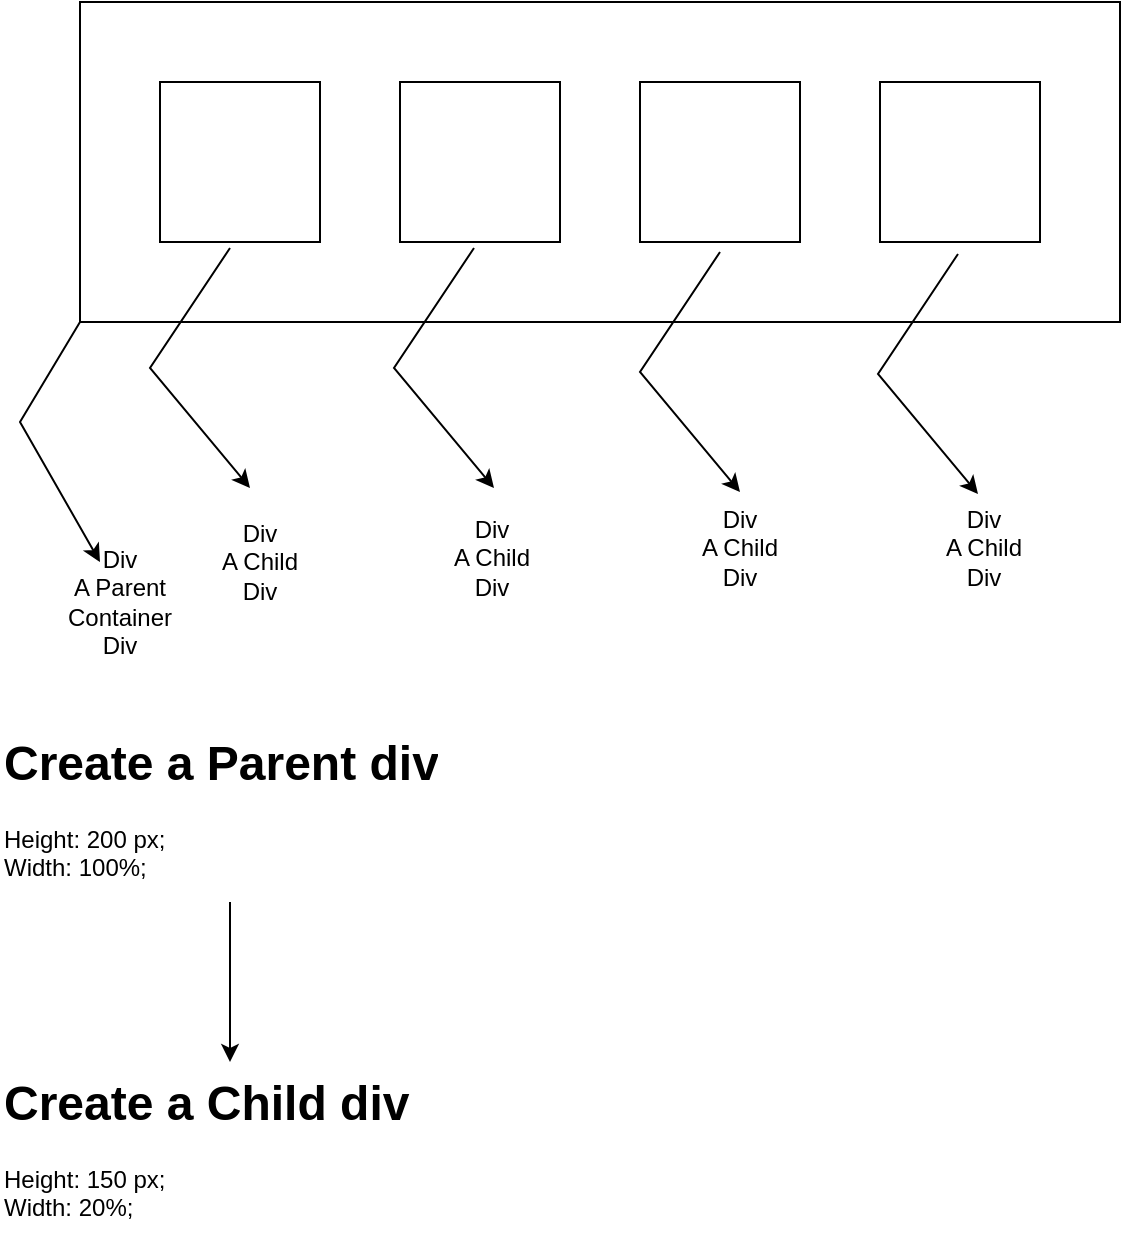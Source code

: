 <mxfile version="24.2.5" type="device">
  <diagram name="Page-1" id="3phf7SipF8KTrHO5NqW1">
    <mxGraphModel dx="1036" dy="614" grid="1" gridSize="10" guides="1" tooltips="1" connect="1" arrows="1" fold="1" page="1" pageScale="1" pageWidth="850" pageHeight="1100" math="0" shadow="0">
      <root>
        <mxCell id="0" />
        <mxCell id="1" parent="0" />
        <mxCell id="FsWtdMYFUpcPrq6jOfGe-1" value="" style="whiteSpace=wrap;html=1;fillColor=none;" vertex="1" parent="1">
          <mxGeometry x="160" y="200" width="520" height="160" as="geometry" />
        </mxCell>
        <mxCell id="FsWtdMYFUpcPrq6jOfGe-3" value="" style="whiteSpace=wrap;html=1;aspect=fixed;" vertex="1" parent="1">
          <mxGeometry x="200" y="240" width="80" height="80" as="geometry" />
        </mxCell>
        <mxCell id="FsWtdMYFUpcPrq6jOfGe-4" value="" style="whiteSpace=wrap;html=1;aspect=fixed;" vertex="1" parent="1">
          <mxGeometry x="320" y="240" width="80" height="80" as="geometry" />
        </mxCell>
        <mxCell id="FsWtdMYFUpcPrq6jOfGe-5" value="" style="whiteSpace=wrap;html=1;aspect=fixed;" vertex="1" parent="1">
          <mxGeometry x="440" y="240" width="80" height="80" as="geometry" />
        </mxCell>
        <mxCell id="FsWtdMYFUpcPrq6jOfGe-6" value="" style="whiteSpace=wrap;html=1;aspect=fixed;" vertex="1" parent="1">
          <mxGeometry x="560" y="240" width="80" height="80" as="geometry" />
        </mxCell>
        <mxCell id="FsWtdMYFUpcPrq6jOfGe-7" value="Div&lt;div&gt;A Parent Container Div&lt;/div&gt;" style="text;html=1;align=center;verticalAlign=middle;whiteSpace=wrap;rounded=0;" vertex="1" parent="1">
          <mxGeometry x="150" y="490" width="60" height="20" as="geometry" />
        </mxCell>
        <mxCell id="FsWtdMYFUpcPrq6jOfGe-8" value="" style="endArrow=classic;html=1;rounded=0;exitX=0;exitY=1;exitDx=0;exitDy=0;" edge="1" parent="1" source="FsWtdMYFUpcPrq6jOfGe-1">
          <mxGeometry width="50" height="50" relative="1" as="geometry">
            <mxPoint x="400" y="440" as="sourcePoint" />
            <mxPoint x="170" y="480" as="targetPoint" />
            <Array as="points">
              <mxPoint x="130" y="410" />
            </Array>
          </mxGeometry>
        </mxCell>
        <mxCell id="FsWtdMYFUpcPrq6jOfGe-9" value="" style="endArrow=classic;html=1;rounded=0;exitX=0;exitY=1;exitDx=0;exitDy=0;" edge="1" parent="1">
          <mxGeometry width="50" height="50" relative="1" as="geometry">
            <mxPoint x="235" y="323" as="sourcePoint" />
            <mxPoint x="245" y="443" as="targetPoint" />
            <Array as="points">
              <mxPoint x="195" y="383" />
            </Array>
          </mxGeometry>
        </mxCell>
        <mxCell id="FsWtdMYFUpcPrq6jOfGe-10" value="" style="endArrow=classic;html=1;rounded=0;exitX=0;exitY=1;exitDx=0;exitDy=0;" edge="1" parent="1">
          <mxGeometry width="50" height="50" relative="1" as="geometry">
            <mxPoint x="357" y="323" as="sourcePoint" />
            <mxPoint x="367" y="443" as="targetPoint" />
            <Array as="points">
              <mxPoint x="317" y="383" />
            </Array>
          </mxGeometry>
        </mxCell>
        <mxCell id="FsWtdMYFUpcPrq6jOfGe-11" value="" style="endArrow=classic;html=1;rounded=0;exitX=0;exitY=1;exitDx=0;exitDy=0;" edge="1" parent="1">
          <mxGeometry width="50" height="50" relative="1" as="geometry">
            <mxPoint x="480" y="325" as="sourcePoint" />
            <mxPoint x="490" y="445" as="targetPoint" />
            <Array as="points">
              <mxPoint x="440" y="385" />
            </Array>
          </mxGeometry>
        </mxCell>
        <mxCell id="FsWtdMYFUpcPrq6jOfGe-12" value="" style="endArrow=classic;html=1;rounded=0;exitX=0;exitY=1;exitDx=0;exitDy=0;" edge="1" parent="1">
          <mxGeometry width="50" height="50" relative="1" as="geometry">
            <mxPoint x="599" y="326" as="sourcePoint" />
            <mxPoint x="609" y="446" as="targetPoint" />
            <Array as="points">
              <mxPoint x="559" y="386" />
            </Array>
          </mxGeometry>
        </mxCell>
        <mxCell id="FsWtdMYFUpcPrq6jOfGe-13" value="Div&lt;div&gt;A Child Div&lt;/div&gt;" style="text;html=1;align=center;verticalAlign=middle;whiteSpace=wrap;rounded=0;" vertex="1" parent="1">
          <mxGeometry x="220" y="470" width="60" height="20" as="geometry" />
        </mxCell>
        <mxCell id="FsWtdMYFUpcPrq6jOfGe-14" value="Div&lt;div&gt;A Child Div&lt;/div&gt;" style="text;html=1;align=center;verticalAlign=middle;whiteSpace=wrap;rounded=0;" vertex="1" parent="1">
          <mxGeometry x="336" y="468" width="60" height="20" as="geometry" />
        </mxCell>
        <mxCell id="FsWtdMYFUpcPrq6jOfGe-15" value="Div&lt;div&gt;A Child Div&lt;/div&gt;" style="text;html=1;align=center;verticalAlign=middle;whiteSpace=wrap;rounded=0;" vertex="1" parent="1">
          <mxGeometry x="460" y="463" width="60" height="20" as="geometry" />
        </mxCell>
        <mxCell id="FsWtdMYFUpcPrq6jOfGe-16" value="Div&lt;div&gt;A Child Div&lt;/div&gt;" style="text;html=1;align=center;verticalAlign=middle;whiteSpace=wrap;rounded=0;" vertex="1" parent="1">
          <mxGeometry x="582" y="463" width="60" height="20" as="geometry" />
        </mxCell>
        <mxCell id="FsWtdMYFUpcPrq6jOfGe-19" value="" style="edgeStyle=orthogonalEdgeStyle;rounded=0;orthogonalLoop=1;jettySize=auto;html=1;" edge="1" parent="1" source="FsWtdMYFUpcPrq6jOfGe-17" target="FsWtdMYFUpcPrq6jOfGe-18">
          <mxGeometry relative="1" as="geometry" />
        </mxCell>
        <mxCell id="FsWtdMYFUpcPrq6jOfGe-17" value="&lt;h1 style=&quot;margin-top: 0px;&quot;&gt;Create a Parent div&lt;/h1&gt;&lt;div&gt;Height: 200 px;&lt;/div&gt;&lt;div&gt;Width: 100%;&lt;/div&gt;&lt;div&gt;&lt;br&gt;&lt;/div&gt;" style="text;html=1;whiteSpace=wrap;overflow=hidden;rounded=0;" vertex="1" parent="1">
          <mxGeometry x="120" y="560" width="230" height="90" as="geometry" />
        </mxCell>
        <mxCell id="FsWtdMYFUpcPrq6jOfGe-18" value="&lt;h1 style=&quot;margin-top: 0px;&quot;&gt;Create a Child div&lt;/h1&gt;&lt;div&gt;Height: 150 px;&lt;/div&gt;&lt;div&gt;Width: 20%;&lt;/div&gt;&lt;div&gt;&lt;br&gt;&lt;/div&gt;" style="text;html=1;whiteSpace=wrap;overflow=hidden;rounded=0;" vertex="1" parent="1">
          <mxGeometry x="120" y="730" width="230" height="90" as="geometry" />
        </mxCell>
      </root>
    </mxGraphModel>
  </diagram>
</mxfile>
